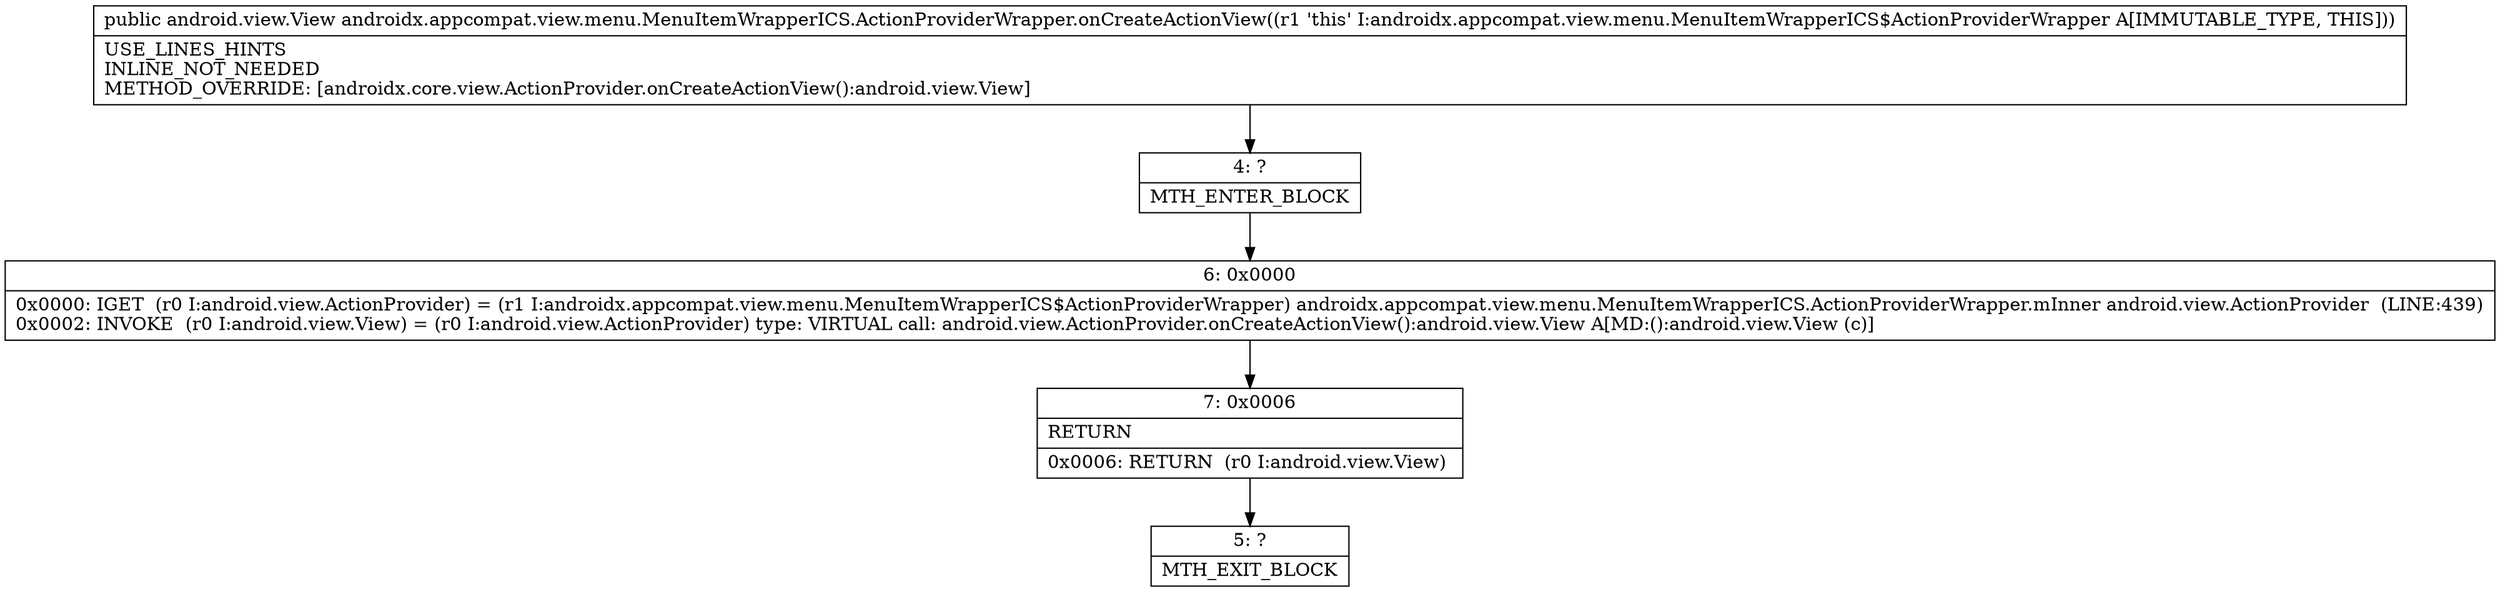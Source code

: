 digraph "CFG forandroidx.appcompat.view.menu.MenuItemWrapperICS.ActionProviderWrapper.onCreateActionView()Landroid\/view\/View;" {
Node_4 [shape=record,label="{4\:\ ?|MTH_ENTER_BLOCK\l}"];
Node_6 [shape=record,label="{6\:\ 0x0000|0x0000: IGET  (r0 I:android.view.ActionProvider) = (r1 I:androidx.appcompat.view.menu.MenuItemWrapperICS$ActionProviderWrapper) androidx.appcompat.view.menu.MenuItemWrapperICS.ActionProviderWrapper.mInner android.view.ActionProvider  (LINE:439)\l0x0002: INVOKE  (r0 I:android.view.View) = (r0 I:android.view.ActionProvider) type: VIRTUAL call: android.view.ActionProvider.onCreateActionView():android.view.View A[MD:():android.view.View (c)]\l}"];
Node_7 [shape=record,label="{7\:\ 0x0006|RETURN\l|0x0006: RETURN  (r0 I:android.view.View) \l}"];
Node_5 [shape=record,label="{5\:\ ?|MTH_EXIT_BLOCK\l}"];
MethodNode[shape=record,label="{public android.view.View androidx.appcompat.view.menu.MenuItemWrapperICS.ActionProviderWrapper.onCreateActionView((r1 'this' I:androidx.appcompat.view.menu.MenuItemWrapperICS$ActionProviderWrapper A[IMMUTABLE_TYPE, THIS]))  | USE_LINES_HINTS\lINLINE_NOT_NEEDED\lMETHOD_OVERRIDE: [androidx.core.view.ActionProvider.onCreateActionView():android.view.View]\l}"];
MethodNode -> Node_4;Node_4 -> Node_6;
Node_6 -> Node_7;
Node_7 -> Node_5;
}

